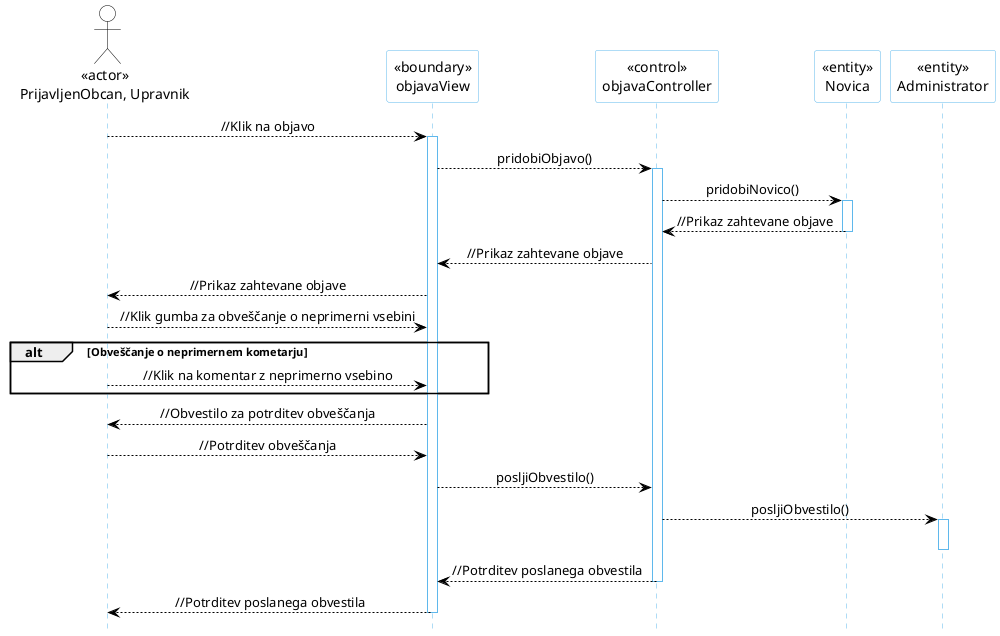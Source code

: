 @startuml
hide footbox

skinparam backgroundcolor transparent
skinparam defaultTextAlignment center
skinparam actorBorderColor black
skinparam actorBackgroundColor white
skinparam arrowColor black
skinparam sequenceLifeLineBorderColor #5FB8EC
skinparam sequenceParticipantBorderColor #5FB8EC
skinparam sequenceParticipantBackgroundColor white

actor Uporabnik as "<<actor>>\nPrijavljenObcan, Upravnik"
participant objavaView as "<<boundary>>\nobjavaView"
participant objavaController as "<<control>>\nobjavaController"
participant Novica as "<<entity>>\nNovica"
participant Administrator as "<<entity>>\nAdministrator"

Uporabnik --> objavaView: //Klik na objavo
activate objavaView
objavaView --> objavaController: pridobiObjavo()
activate objavaController
objavaController --> Novica: pridobiNovico()
activate Novica
Novica --> objavaController: //Prikaz zahtevane objave
deactivate Novica
objavaController --> objavaView: //Prikaz zahtevane objave
objavaView --> Uporabnik: //Prikaz zahtevane objave
Uporabnik --> objavaView: //Klik gumba za obveščanje o neprimerni vsebini

alt Obveščanje o neprimernem kometarju
Uporabnik --> objavaView: //Klik na komentar z neprimerno vsebino
end

objavaView --> Uporabnik: //Obvestilo za potrditev obveščanja
Uporabnik --> objavaView: //Potrditev obveščanja
objavaView --> objavaController: posljiObvestilo()
objavaController --> Administrator: posljiObvestilo()
activate Administrator
deactivate Administrator
objavaController --> objavaView: //Potrditev poslanega obvestila
deactivate objavaController
objavaView --> Uporabnik: //Potrditev poslanega obvestila
deactivate objavaView
@enduml